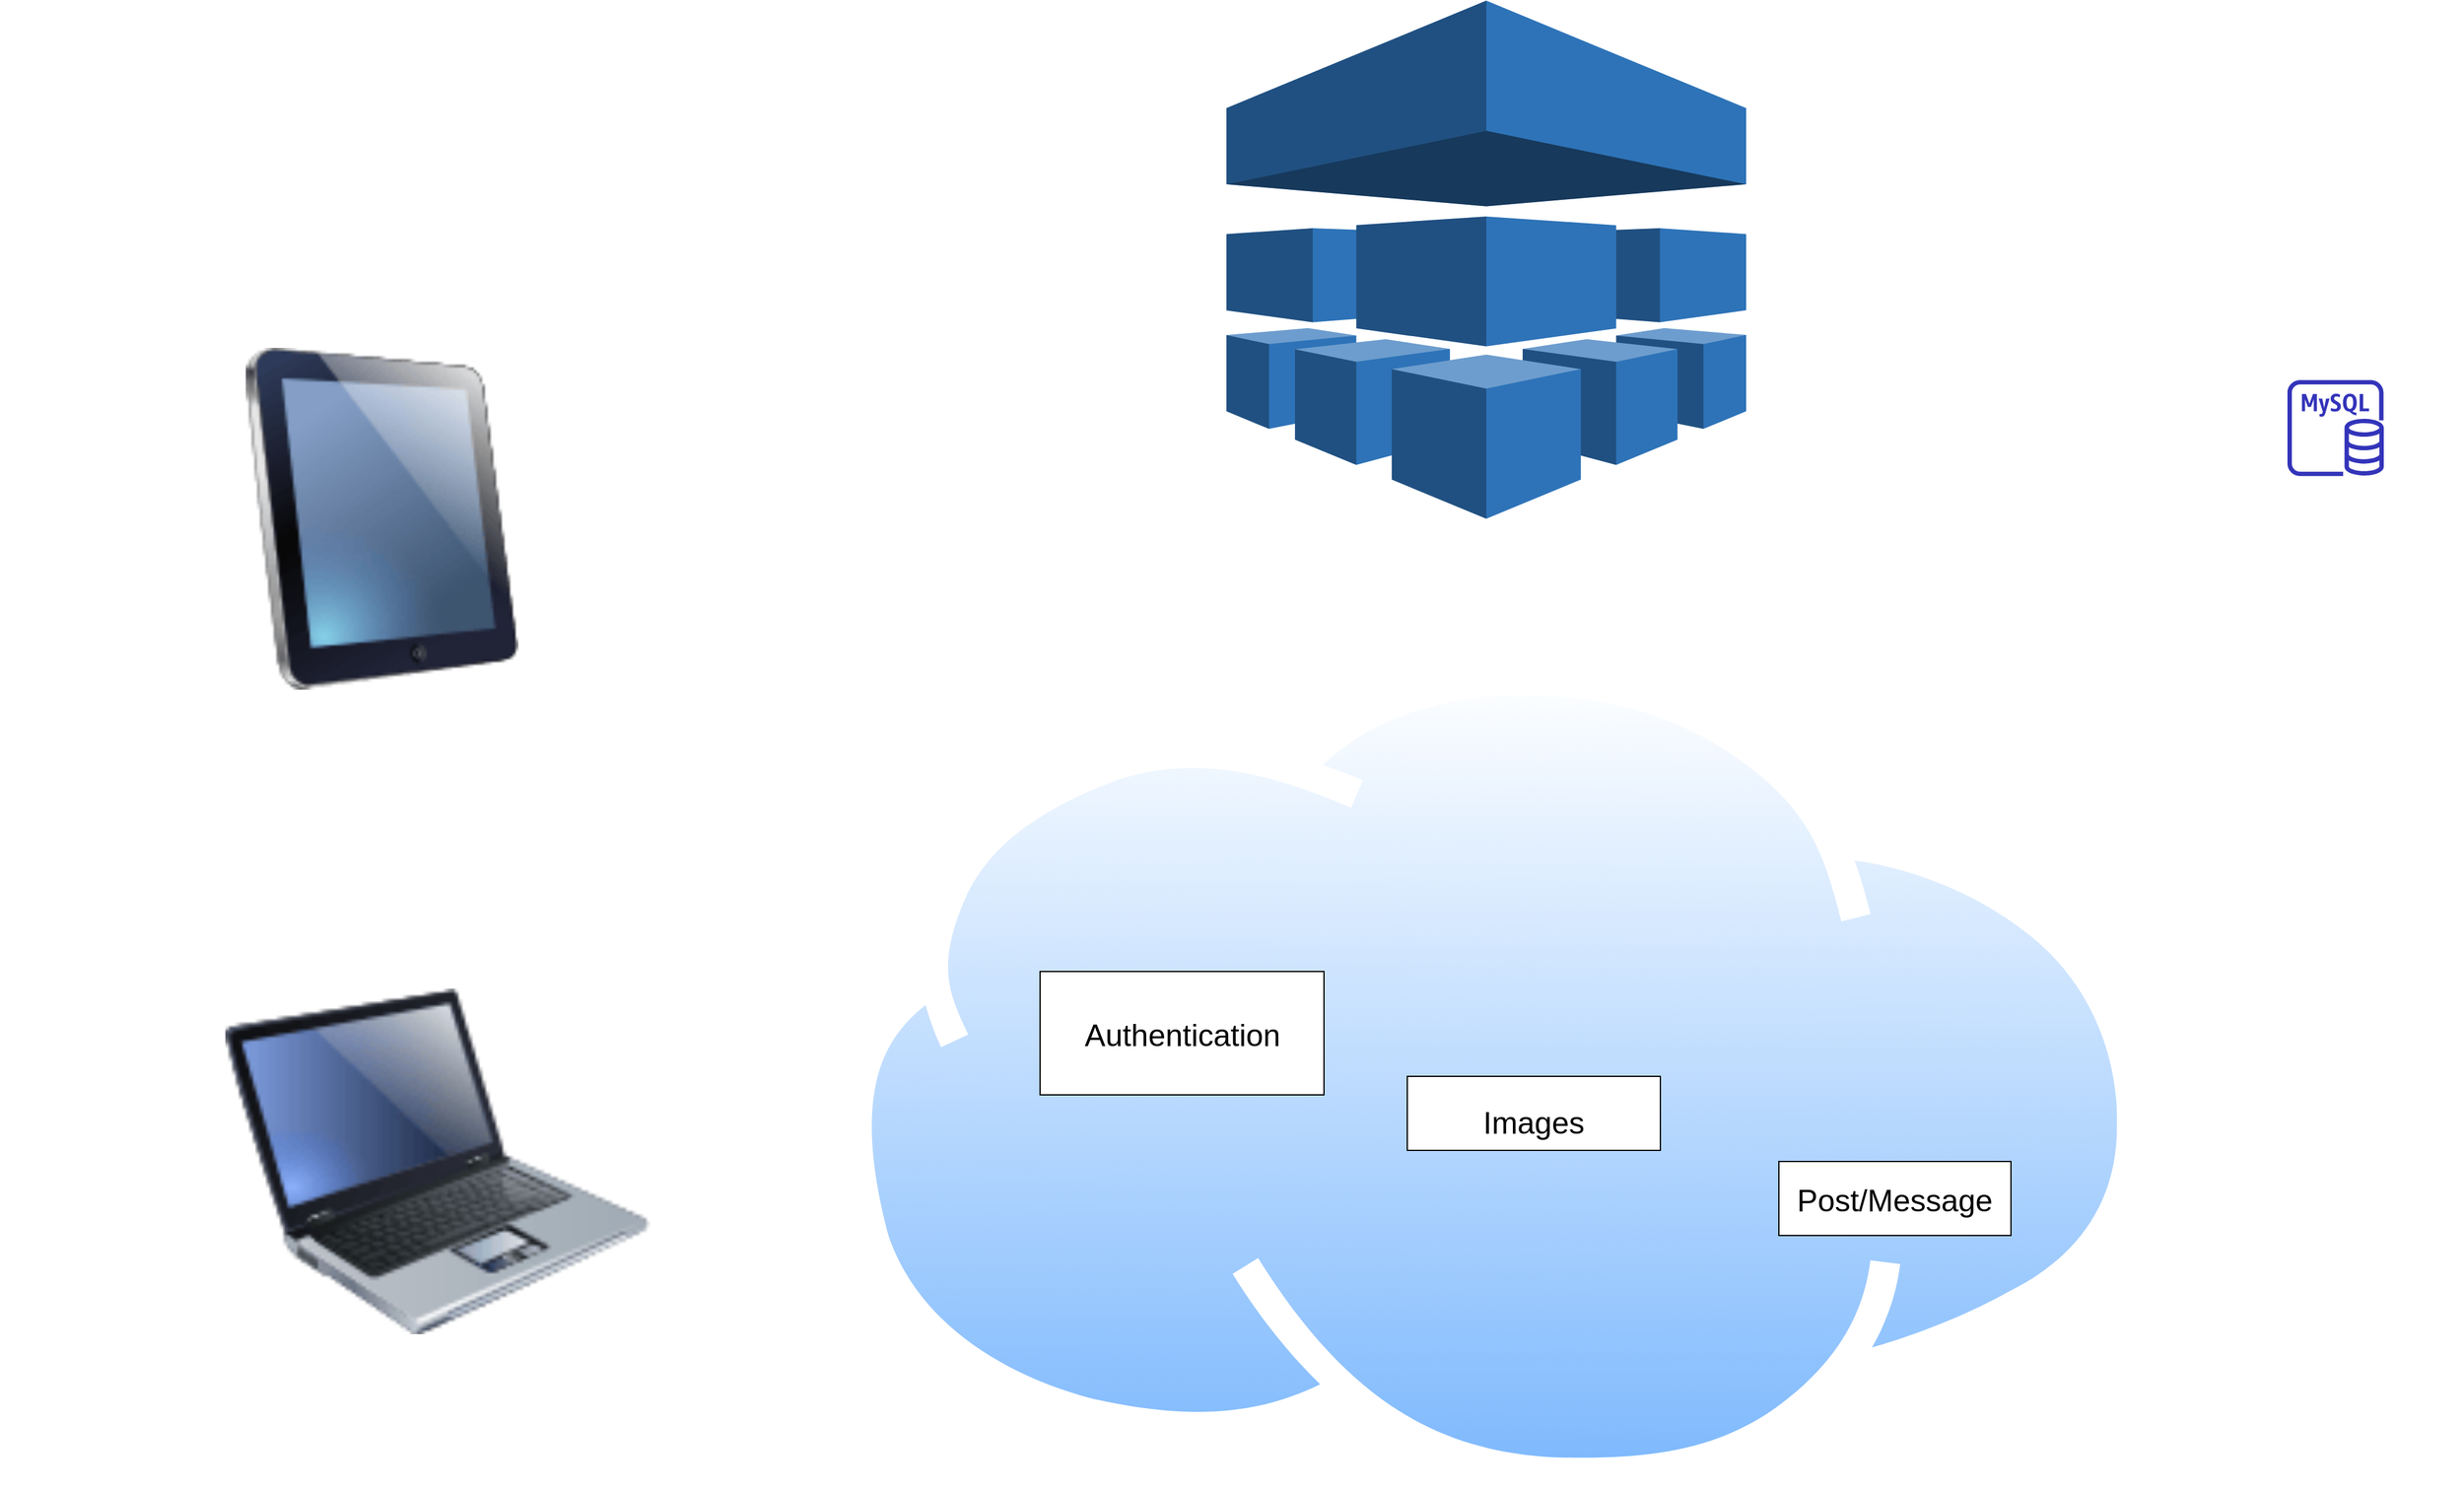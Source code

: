 <mxfile version="12.0.2" type="device" pages="1"><diagram id="d8CeW1n7ydCHsu1fQWh1" name="Page-1"><mxGraphModel dx="4765" dy="3546" grid="0" gridSize="9" guides="1" tooltips="1" connect="1" arrows="1" fold="1" page="1" pageScale="1" pageWidth="827" pageHeight="1169" math="0" shadow="0"><root><mxCell id="0"/><mxCell id="1" parent="0"/><mxCell id="0Hr1n2AuRCa0pbp2cvCN-64" value="" style="aspect=fixed;perimeter=ellipsePerimeter;html=1;align=center;shadow=0;dashed=0;spacingTop=3;image;image=img/lib/active_directory/internet_cloud.svg;fontSize=45;direction=east;" vertex="1" parent="1"><mxGeometry x="-46" y="-438" width="1059" height="667" as="geometry"/></mxCell><mxCell id="0Hr1n2AuRCa0pbp2cvCN-2" value="Authentication" style="rounded=0;whiteSpace=wrap;html=1;fontSize=25;" vertex="1" parent="1"><mxGeometry x="115.5" y="-189.5" width="230" height="100" as="geometry"/></mxCell><mxCell id="0Hr1n2AuRCa0pbp2cvCN-4" value="&lt;font style=&quot;font-size: 25px&quot;&gt;Images&lt;/font&gt;" style="rounded=0;whiteSpace=wrap;html=1;fontSize=45;fontStyle=0" vertex="1" parent="1"><mxGeometry x="413" y="-104.5" width="205" height="60" as="geometry"/></mxCell><mxCell id="0Hr1n2AuRCa0pbp2cvCN-5" value="&lt;font style=&quot;font-size: 25px&quot;&gt;Post/Message&lt;/font&gt;" style="rounded=0;whiteSpace=wrap;html=1;" vertex="1" parent="1"><mxGeometry x="714" y="-35.5" width="188" height="60" as="geometry"/></mxCell><mxCell id="0Hr1n2AuRCa0pbp2cvCN-32" value="" style="image;html=1;labelBackgroundColor=#ffffff;image=img/lib/clip_art/computers/Laptop_128x128.png;fontSize=45;" vertex="1" parent="1"><mxGeometry x="-572.5" y="-175.5" width="400" height="280" as="geometry"/></mxCell><mxCell id="0Hr1n2AuRCa0pbp2cvCN-35" value="" style="image;html=1;labelBackgroundColor=#ffffff;image=img/lib/clip_art/computers/iPad_128x128.png;fontSize=45;" vertex="1" parent="1"><mxGeometry x="-662.5" y="-695" width="490" height="277" as="geometry"/></mxCell><mxCell id="0Hr1n2AuRCa0pbp2cvCN-51" value="" style="outlineConnect=0;dashed=0;verticalLabelPosition=bottom;verticalAlign=top;align=center;html=1;shape=mxgraph.aws3.machine_learning;fillColor=#2E73B8;gradientColor=none;fontSize=45;" vertex="1" parent="1"><mxGeometry x="266.5" y="-976.5" width="421" height="420" as="geometry"/></mxCell><mxCell id="0Hr1n2AuRCa0pbp2cvCN-52" value="" style="shape=image;html=1;verticalAlign=top;verticalLabelPosition=bottom;labelBackgroundColor=#ffffff;imageAspect=0;aspect=fixed;image=https://cdn4.iconfinder.com/data/icons/logos-brands-5/24/go-128.png;fontSize=45;" vertex="1" parent="1"><mxGeometry x="436" y="-345.5" width="128" height="128" as="geometry"/></mxCell><mxCell id="0Hr1n2AuRCa0pbp2cvCN-54" value="" style="shape=image;html=1;verticalAlign=top;verticalLabelPosition=bottom;labelBackgroundColor=#ffffff;imageAspect=0;aspect=fixed;image=https://cdn2.iconfinder.com/data/icons/designer-skills/128/react-128.png;fontSize=45;" vertex="1" parent="1"><mxGeometry x="-726.5" y="-669" width="128" height="128" as="geometry"/></mxCell><mxCell id="0Hr1n2AuRCa0pbp2cvCN-55" value="" style="shape=image;html=1;verticalAlign=top;verticalLabelPosition=bottom;labelBackgroundColor=#ffffff;imageAspect=0;aspect=fixed;image=https://cdn4.iconfinder.com/data/icons/logos-3/600/React.js_logo-128.png;fontSize=45;" vertex="1" parent="1"><mxGeometry x="-726.5" y="-89.5" width="128" height="128" as="geometry"/></mxCell><mxCell id="0Hr1n2AuRCa0pbp2cvCN-56" value="" style="outlineConnect=0;fontColor=#232F3E;gradientColor=none;fillColor=#3334B9;strokeColor=none;dashed=0;verticalLabelPosition=bottom;verticalAlign=top;align=center;html=1;fontSize=12;fontStyle=0;aspect=fixed;pointerEvents=1;shape=mxgraph.aws4.rds_mysql_instance;" vertex="1" parent="1"><mxGeometry x="1126" y="-669" width="78" height="78" as="geometry"/></mxCell><mxCell id="0Hr1n2AuRCa0pbp2cvCN-59" value="" style="shape=image;html=1;verticalAlign=top;verticalLabelPosition=bottom;labelBackgroundColor=#ffffff;imageAspect=0;aspect=fixed;image=https://cdn4.iconfinder.com/data/icons/logos-3/512/mongodb-2-128.png;fontSize=45;" vertex="1" parent="1"><mxGeometry x="1139.5" y="-482" width="128" height="128" as="geometry"/></mxCell><mxCell id="0Hr1n2AuRCa0pbp2cvCN-62" value="" style="shape=image;html=1;verticalAlign=top;verticalLabelPosition=bottom;labelBackgroundColor=#ffffff;imageAspect=0;aspect=fixed;image=https://cdn4.iconfinder.com/data/icons/logos-brands-5/24/neo4j-128.png;fontSize=45;" vertex="1" parent="1"><mxGeometry x="1140" y="-238" width="128" height="128" as="geometry"/></mxCell><mxCell id="0Hr1n2AuRCa0pbp2cvCN-63" value="" style="shape=image;html=1;verticalAlign=top;verticalLabelPosition=bottom;labelBackgroundColor=#ffffff;imageAspect=0;aspect=fixed;image=https://cdn0.iconfinder.com/data/icons/octicons/1024/file-binary-128.png;fontSize=45;" vertex="1" parent="1"><mxGeometry x="1140" y="6" width="128" height="128" as="geometry"/></mxCell></root></mxGraphModel></diagram></mxfile>
